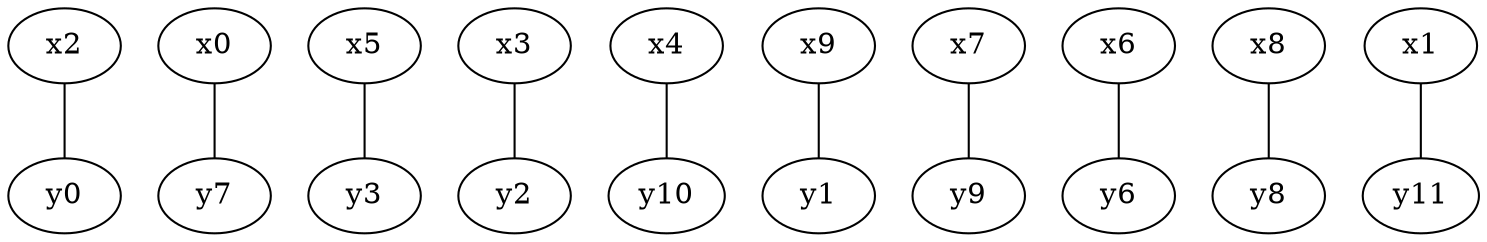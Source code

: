 strict graph "grafo_10_12" {

	 "y0";
	 "x2";
	 "y7";
	 "x0";
	 "y3";
	 "x5";
	 "y2";
	 "x3";
	 "y10";
	 "x4";
	 "y1";
	 "x9";
	 "y9";
	 "x7";
	 "y6";
	 "x6";
	 "y8";
	 "x8";
	 "y11";
	 "x1";

	"x1" -- "y11";
	"x8" -- "y8";
	"x6" -- "y6";
	"x7" -- "y9";
	"x9" -- "y1";
	"x4" -- "y10";
	"x3" -- "y2";
	"x5" -- "y3";
	"x0" -- "y7";
	"x2" -- "y0";

}
